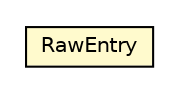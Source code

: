 #!/usr/local/bin/dot
#
# Class diagram 
# Generated by UMLGraph version R5_6-24-gf6e263 (http://www.umlgraph.org/)
#

digraph G {
	edge [fontname="Helvetica",fontsize=10,labelfontname="Helvetica",labelfontsize=10];
	node [fontname="Helvetica",fontsize=10,shape=plaintext];
	nodesep=0.25;
	ranksep=0.5;
	// com.orientechnologies.orient.core.storage.index.hashindex.local.OHashTable.RawEntry
	c3769117 [label=<<table title="com.orientechnologies.orient.core.storage.index.hashindex.local.OHashTable.RawEntry" border="0" cellborder="1" cellspacing="0" cellpadding="2" port="p" bgcolor="lemonChiffon" href="./OHashTable.RawEntry.html">
		<tr><td><table border="0" cellspacing="0" cellpadding="1">
<tr><td align="center" balign="center"> RawEntry </td></tr>
		</table></td></tr>
		</table>>, URL="./OHashTable.RawEntry.html", fontname="Helvetica", fontcolor="black", fontsize=10.0];
}

